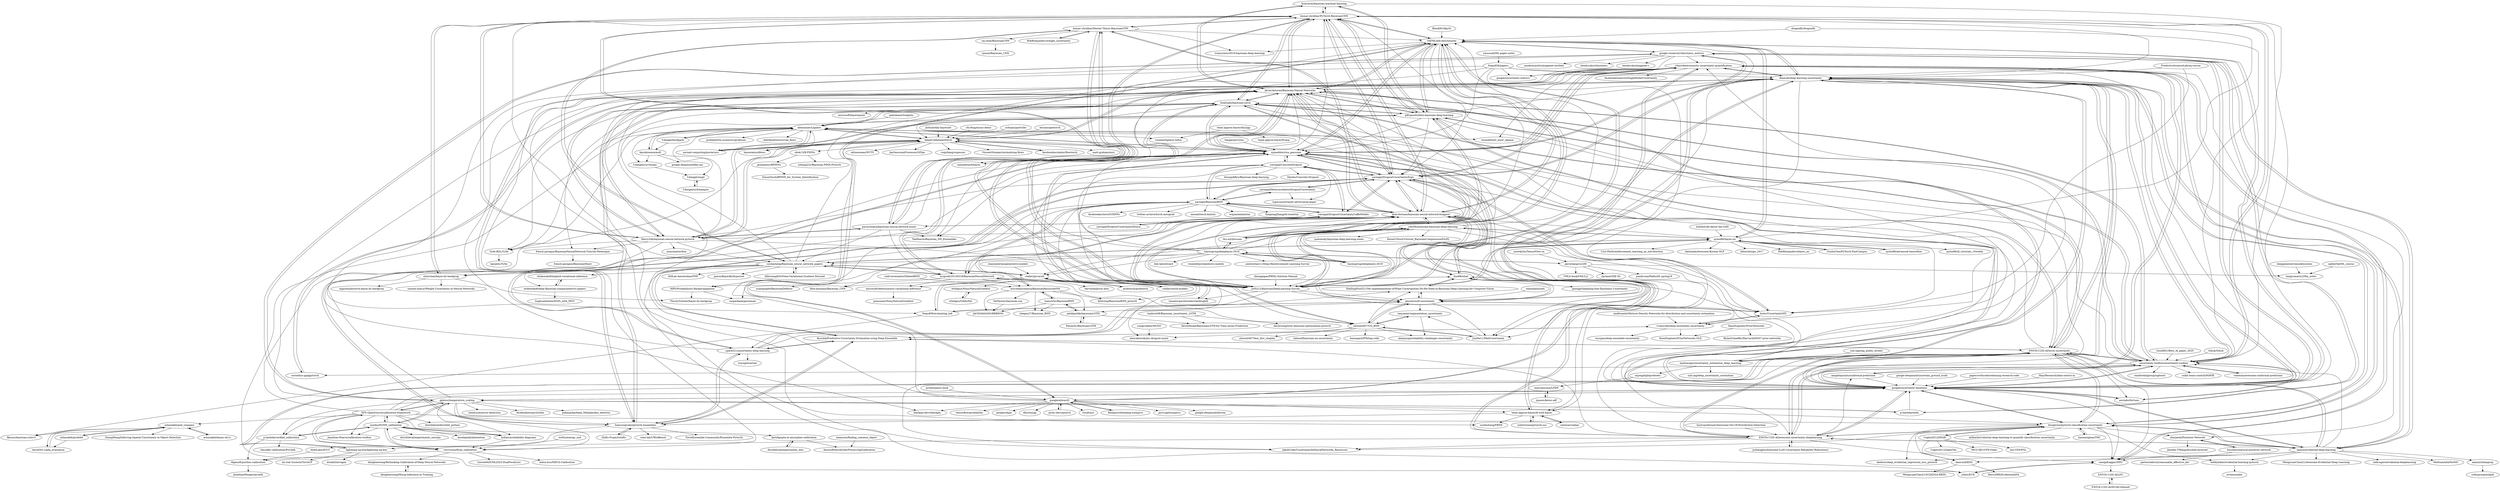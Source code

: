 digraph G {
"krasserm/bayesian-machine-learning" -> "kumar-shridhar/PyTorch-BayesianCNN" ["e"=1]
"krasserm/bayesian-machine-learning" -> "JavierAntoran/Bayesian-Neural-Networks" ["e"=1]
"krasserm/bayesian-machine-learning" -> "piEsposito/blitz-bayesian-deep-learning" ["e"=1]
"krasserm/bayesian-machine-learning" -> "uncertainty-toolbox/uncertainty-toolbox" ["e"=1]
"epfml/OptML_course" -> "tengyuma/cs229m_notes" ["e"=1]
"nchopin/particles" -> "AdamCobb/hamiltorch" ["e"=1]
"snowkylin/TensorFlow-cn" -> "percyliang/cs229t" ["e"=1]
"sjchoi86/bayes-nn" -> "robi56/awesome-bayesian-deep-learning"
"sjchoi86/bayes-nn" -> "OATML/bdl-benchmarks"
"sjchoi86/bayes-nn" -> "GunhoChoi/PyTorch-FastCampus" ["e"=1]
"sjchoi86/bayes-nn" -> "sjchoi86/advanced-tensorflow" ["e"=1]
"sjchoi86/bayes-nn" -> "ssydasheng/Bayesian_neural_network_papers"
"sjchoi86/bayes-nn" -> "sjchoi86/dl_tutorials_10weeks" ["e"=1]
"sjchoi86/bayes-nn" -> "kyle-dorman/bayesian-neural-network-blogpost"
"sjchoi86/bayes-nn" -> "Curt-Park/reinforcement_learning_an_introduction" ["e"=1]
"sjchoi86/bayes-nn" -> "datanada/Awesome-Korean-NLP" ["e"=1]
"sjchoi86/bayes-nn" -> "hutec/UncertaintyNN"
"sjchoi86/bayes-nn" -> "js05212/BayesianDeepLearning-Survey"
"sjchoi86/bayes-nn" -> "kumar-shridhar/PyTorch-BayesianCNN"
"sjchoi86/bayes-nn" -> "team-approx-bayes/dl-with-bayes"
"sjchoi86/bayes-nn" -> "kihosuh/nips_2017"
"sjchoi86/bayes-nn" -> "RobRomijnders/bayes_nn"
"PredictiveScienceLab/uq-course" -> "AlaaLab/deep-learning-uncertainty" ["e"=1]
"PredictiveScienceLab/uq-course" -> "hutec/UncertaintyNN" ["e"=1]
"nitarshan/bayes-by-backprop" -> "saxena-mayur/Weight-Uncertainty-in-Neural-Networks"
"nitarshan/bayes-by-backprop" -> "ThirstyScholar/bayes-by-backprop"
"nitarshan/bayes-by-backprop" -> "kumar-shridhar/PyTorch-BayesianCNN"
"nitarshan/bayes-by-backprop" -> "mjpyeon/pytorch-bayes-by-backprop"
"timgaripov/swa" -> "wjmaddox/swa_gaussian" ["e"=1]
"cpark321/uncertainty-deep-learning" -> "Kyushik/Predictive-Uncertainty-Estimation-using-Deep-Ensemble"
"cpark321/uncertainty-deep-learning" -> "SamsungLabs/pytorch-ensembles"
"cpark321/uncertainty-deep-learning" -> "yaringal/DropoutUncertaintyExps"
"cpark321/uncertainty-deep-learning" -> "ShellingFord221/My-implementation-of-What-Uncertainties-Do-We-Need-in-Bayesian-Deep-Learning-for-Computer-Vision"
"cpark321/uncertainty-deep-learning" -> "pmorerio/dl-uncertainty"
"cpark321/uncertainty-deep-learning" -> "huyng/incertae"
"cpark321/uncertainty-deep-learning" -> "y0ast/deterministic-uncertainty-quantification"
"AlaaLab/deep-learning-uncertainty" -> "y0ast/deterministic-uncertainty-quantification"
"AlaaLab/deep-learning-uncertainty" -> "google/uncertainty-baselines"
"AlaaLab/deep-learning-uncertainty" -> "ENSTA-U2IS-AI/awesome-uncertainty-deeplearning"
"AlaaLab/deep-learning-uncertainty" -> "uncertainty-toolbox/uncertainty-toolbox"
"AlaaLab/deep-learning-uncertainty" -> "JavierAntoran/Bayesian-Neural-Networks"
"AlaaLab/deep-learning-uncertainty" -> "wjmaddox/swa_gaussian"
"AlaaLab/deep-learning-uncertainty" -> "JunMa11/MedUncertainty" ["e"=1]
"AlaaLab/deep-learning-uncertainty" -> "SamsungLabs/pytorch-ensembles"
"AlaaLab/deep-learning-uncertainty" -> "yaringal/DropoutUncertaintyExps"
"AlaaLab/deep-learning-uncertainty" -> "mattiasegu/uncertainty_estimation_deep_learning"
"AlaaLab/deep-learning-uncertainty" -> "OATML/bdl-benchmarks"
"AlaaLab/deep-learning-uncertainty" -> "dougbrion/pytorch-classification-uncertainty"
"AlaaLab/deep-learning-uncertainty" -> "aamini/evidential-deep-learning"
"AlaaLab/deep-learning-uncertainty" -> "ENSTA-U2IS-AI/torch-uncertainty"
"AlaaLab/deep-learning-uncertainty" -> "js05212/BayesianDeepLearning-Survey"
"SALib/SALib" -> "uncertainty-toolbox/uncertainty-toolbox" ["e"=1]
"OATML/bdl-benchmarks" -> "google/uncertainty-baselines"
"OATML/bdl-benchmarks" -> "wjmaddox/swa_gaussian"
"OATML/bdl-benchmarks" -> "kumar-shridhar/PyTorch-BayesianCNN"
"OATML/bdl-benchmarks" -> "AlaaLab/deep-learning-uncertainty"
"OATML/bdl-benchmarks" -> "js05212/BayesianDeepLearning-Survey"
"OATML/bdl-benchmarks" -> "JunMa11/MedUncertainty" ["e"=1]
"OATML/bdl-benchmarks" -> "kyle-dorman/bayesian-neural-network-blogpost"
"OATML/bdl-benchmarks" -> "JavierAntoran/Bayesian-Neural-Networks"
"OATML/bdl-benchmarks" -> "sjchoi86/bayes-nn"
"OATML/bdl-benchmarks" -> "piEsposito/blitz-bayesian-deep-learning"
"OATML/bdl-benchmarks" -> "yaringal/DropoutUncertaintyExps"
"OATML/bdl-benchmarks" -> "google/edward2"
"OATML/bdl-benchmarks" -> "bayesgroup/deepbayes-2019" ["e"=1]
"OATML/bdl-benchmarks" -> "ivannz/mlss2019-bayesian-deep-learning"
"OATML/bdl-benchmarks" -> "google-research/robustness_metrics"
"yassouali/ML-paper-notes" -> "fregu856/papers" ["e"=1]
"zhengqigao/PRML-Solution-Manual" -> "js05212/BayesianDeepLearning-Survey" ["e"=1]
"ctallec/world-models" -> "ctallec/pyvarinf" ["e"=1]
"percyliang/cs229t" -> "bayesgroup/deepbayes-2018"
"percyliang/cs229t" -> "VMLS-book/VMLS.jl"
"percyliang/cs229t" -> "tengyuma/cs229m_notes"
"percyliang/cs229t" -> "2prime/ODE-DL" ["e"=1]
"percyliang/cs229t" -> "joanbruna/MathsDL-spring19" ["e"=1]
"JavierAntoran/Bayesian-Neural-Networks" -> "kumar-shridhar/PyTorch-BayesianCNN"
"JavierAntoran/Bayesian-Neural-Networks" -> "piEsposito/blitz-bayesian-deep-learning"
"JavierAntoran/Bayesian-Neural-Networks" -> "Harry24k/bayesian-neural-network-pytorch"
"JavierAntoran/Bayesian-Neural-Networks" -> "IntelLabs/bayesian-torch"
"JavierAntoran/Bayesian-Neural-Networks" -> "google/uncertainty-baselines"
"JavierAntoran/Bayesian-Neural-Networks" -> "AlaaLab/deep-learning-uncertainty"
"JavierAntoran/Bayesian-Neural-Networks" -> "uncertainty-toolbox/uncertainty-toolbox"
"JavierAntoran/Bayesian-Neural-Networks" -> "yaringal/DropoutUncertaintyExps"
"JavierAntoran/Bayesian-Neural-Networks" -> "wjmaddox/swa_gaussian"
"JavierAntoran/Bayesian-Neural-Networks" -> "AdamCobb/hamiltorch"
"JavierAntoran/Bayesian-Neural-Networks" -> "OATML/bdl-benchmarks"
"JavierAntoran/Bayesian-Neural-Networks" -> "krasserm/bayesian-machine-learning" ["e"=1]
"JavierAntoran/Bayesian-Neural-Networks" -> "cornellius-gp/gpytorch" ["e"=1]
"JavierAntoran/Bayesian-Neural-Networks" -> "kyle-dorman/bayesian-neural-network-blogpost"
"JavierAntoran/Bayesian-Neural-Networks" -> "js05212/BayesianDeepLearning-Survey"
"ctallec/pyvarinf" -> "wlwkgus/NoisyNaturalGradient"
"ctallec/pyvarinf" -> "microsoft/deterministic-variational-inference"
"ctallec/pyvarinf" -> "felix-laumann/Bayesian_CNN"
"ctallec/pyvarinf" -> "ssydasheng/Bayesian_neural_network_papers"
"ctallec/pyvarinf" -> "harvardnlp/var-attn" ["e"=1]
"ctallec/pyvarinf" -> "probtorch/probtorch" ["e"=1]
"ctallec/pyvarinf" -> "ctallec/world-models" ["e"=1]
"hutec/UncertaintyNN" -> "pmorerio/dl-uncertainty"
"hutec/UncertaintyNN" -> "yaringal/DropoutUncertaintyExps"
"hutec/UncertaintyNN" -> "vvanirudh/deep-ensembles-uncertainty"
"dragonfly/dragonfly" -> "OATML/bdl-benchmarks" ["e"=1]
"dragonfly/dragonfly" -> "uncertainty-toolbox/uncertainty-toolbox" ["e"=1]
"pymc-devs/pymc4" -> "google/edward2" ["e"=1]
"deepgenerativemodels/notes" -> "tengyuma/cs229m_notes" ["e"=1]
"mirceamironenco/BayesianRecurrentNN" -> "manuwhs/BayesianRNN"
"mirceamironenco/BayesianRecurrentNN" -> "DeNeutoy/bayesian-rnn"
"mirceamironenco/BayesianRecurrentNN" -> "jehillparikh/bayesianLSTM"
"mirceamironenco/BayesianRecurrentNN" -> "JACKHAHA363/BBBRNN"
"mirceamironenco/BayesianRecurrentNN" -> "zhegan27/Bayesian_RNN"
"mirceamironenco/BayesianRecurrentNN" -> "yaringal/BayesianRNN"
"mirceamironenco/BayesianRecurrentNN" -> "kibitzing/BayesianRNN_pytorch" ["e"=1]
"paraschopra/bayesian-neural-network-mnist" -> "kyle-dorman/bayesian-neural-network-blogpost"
"paraschopra/bayesian-neural-network-mnist" -> "kumar-shridhar/PyTorch-BayesianCNN"
"paraschopra/bayesian-neural-network-mnist" -> "JavierAntoran/Bayesian-Neural-Networks"
"paraschopra/bayesian-neural-network-mnist" -> "Harry24k/bayesian-neural-network-pytorch"
"paraschopra/bayesian-neural-network-mnist" -> "kumar-shridhar/Master-Thesis-BayesianCNN"
"paraschopra/bayesian-neural-network-mnist" -> "TeaPearce/Bayesian_NN_Ensembles"
"paraschopra/bayesian-neural-network-mnist" -> "mcgrady20150318/BayesianNeuralNetwork"
"paraschopra/bayesian-neural-network-mnist" -> "ssydasheng/Bayesian_neural_network_papers"
"JunMa11/MedUncertainty" -> "ykwon0407/UQ_BNN" ["e"=1]
"JunMa11/MedUncertainty" -> "tanyanair/segmentation_uncertainty" ["e"=1]
"EFS-OpenSource/calibration-framework" -> "markus93/NN_calibration"
"EFS-OpenSource/calibration-framework" -> "torrvision/focal_calibration"
"EFS-OpenSource/calibration-framework" -> "gpleiss/temperature_scaling"
"EFS-OpenSource/calibration-framework" -> "p-lambda/verified_calibration"
"EFS-OpenSource/calibration-framework" -> "hollance/reliability-diagrams"
"EFS-OpenSource/calibration-framework" -> "Jonathan-Pearce/calibration-toolbox"
"EFS-OpenSource/calibration-framework" -> "google/uncertainty-baselines"
"EFS-OpenSource/calibration-framework" -> "ENSTA-U2IS-AI/torch-uncertainty"
"EFS-OpenSource/calibration-framework" -> "asharakeh/pod_compare"
"EFS-OpenSource/calibration-framework" -> "dougbrion/pytorch-classification-uncertainty"
"EFS-OpenSource/calibration-framework" -> "dirichletcal/dirichlet_python"
"EFS-OpenSource/calibration-framework" -> "wjmaddox/swa_gaussian"
"kumar-shridhar/PyTorch-BayesianCNN" -> "JavierAntoran/Bayesian-Neural-Networks"
"kumar-shridhar/PyTorch-BayesianCNN" -> "Harry24k/bayesian-neural-network-pytorch"
"kumar-shridhar/PyTorch-BayesianCNN" -> "piEsposito/blitz-bayesian-deep-learning"
"kumar-shridhar/PyTorch-BayesianCNN" -> "IntelLabs/bayesian-torch"
"kumar-shridhar/PyTorch-BayesianCNN" -> "kumar-shridhar/Master-Thesis-BayesianCNN"
"kumar-shridhar/PyTorch-BayesianCNN" -> "kyle-dorman/bayesian-neural-network-blogpost"
"kumar-shridhar/PyTorch-BayesianCNN" -> "OATML/bdl-benchmarks"
"kumar-shridhar/PyTorch-BayesianCNN" -> "js05212/BayesianDeepLearning-Survey"
"kumar-shridhar/PyTorch-BayesianCNN" -> "nitarshan/bayes-by-backprop"
"kumar-shridhar/PyTorch-BayesianCNN" -> "google/uncertainty-baselines"
"kumar-shridhar/PyTorch-BayesianCNN" -> "krasserm/bayesian-machine-learning" ["e"=1]
"kumar-shridhar/PyTorch-BayesianCNN" -> "yaringal/DropoutUncertaintyExps"
"kumar-shridhar/PyTorch-BayesianCNN" -> "paraschopra/bayesian-neural-network-mnist"
"kumar-shridhar/PyTorch-BayesianCNN" -> "uncertainty-toolbox/uncertainty-toolbox"
"kumar-shridhar/PyTorch-BayesianCNN" -> "AlaaLab/deep-learning-uncertainty"
"pmorerio/dl-uncertainty" -> "hmi88/what"
"pmorerio/dl-uncertainty" -> "ShellingFord221/My-implementation-of-What-Uncertainties-Do-We-Need-in-Bayesian-Deep-Learning-for-Computer-Vision"
"pmorerio/dl-uncertainty" -> "ykwon0407/UQ_BNN"
"pmorerio/dl-uncertainty" -> "kyle-dorman/bayesian-neural-network-blogpost"
"pmorerio/dl-uncertainty" -> "fregu856/evaluating_bdl"
"pmorerio/dl-uncertainty" -> "hutec/UncertaintyNN"
"pmorerio/dl-uncertainty" -> "tanyanair/segmentation_uncertainty"
"pmorerio/dl-uncertainty" -> "JunMa11/MedUncertainty" ["e"=1]
"pmorerio/dl-uncertainty" -> "yaringal/DropoutUncertaintyExps"
"wjmaddox/swa_gaussian" -> "izmailovpavel/understandingbdl" ["e"=1]
"wjmaddox/swa_gaussian" -> "SamsungLabs/pytorch-ensembles"
"wjmaddox/swa_gaussian" -> "team-approx-bayes/dl-with-bayes"
"wjmaddox/swa_gaussian" -> "google/uncertainty-baselines"
"wjmaddox/swa_gaussian" -> "wjmaddox/drbayes"
"wjmaddox/swa_gaussian" -> "yaringal/ConcreteDropout"
"wjmaddox/swa_gaussian" -> "OATML/bdl-benchmarks"
"wjmaddox/swa_gaussian" -> "AlaaLab/deep-learning-uncertainty"
"wjmaddox/swa_gaussian" -> "y0ast/deterministic-uncertainty-quantification"
"wjmaddox/swa_gaussian" -> "AdamCobb/hamiltorch"
"wjmaddox/swa_gaussian" -> "JavierAntoran/Bayesian-Neural-Networks"
"wjmaddox/swa_gaussian" -> "IntelLabs/bayesian-torch"
"wjmaddox/swa_gaussian" -> "yaringal/DropoutUncertaintyExps"
"wjmaddox/swa_gaussian" -> "js05212/BayesianDeepLearning-Survey"
"wjmaddox/swa_gaussian" -> "aleximmer/Laplace"
"wlwkgus/NoisyNaturalGradient" -> "wlwkgus/GibbsNet"
"wlwkgus/GibbsNet" -> "wlwkgus/NoisyNaturalGradient"
"RobRomijnders/weight_uncertainty" -> "kumar-shridhar/Master-Thesis-BayesianCNN"
"Kyushik/Predictive-Uncertainty-Estimation-using-Deep-Ensemble" -> "vvanirudh/deep-ensembles-uncertainty"
"Kyushik/Predictive-Uncertainty-Estimation-using-Deep-Ensemble" -> "cpark321/uncertainty-deep-learning"
"Kyushik/Predictive-Uncertainty-Estimation-using-Deep-Ensemble" -> "yaringal/DropoutUncertaintyExps"
"Kyushik/Predictive-Uncertainty-Estimation-using-Deep-Ensemble" -> "SamsungLabs/pytorch-ensembles"
"Kyushik/Predictive-Uncertainty-Estimation-using-Deep-Ensemble" -> "ENSTA-U2IS-AI/torch-uncertainty"
"fregu856/papers" -> "AlaaLab/deep-learning-uncertainty"
"fregu856/papers" -> "wjmaddox/swa_gaussian"
"fregu856/papers" -> "TeaPearce/Bayesian_NN_Ensembles"
"fregu856/papers" -> "fregu856/evaluating_bdl"
"fregu856/papers" -> "team-approx-bayes/dl-with-bayes"
"fregu856/papers" -> "google/uncertainty-baselines"
"fregu856/papers" -> "google/uncertainty-metrics"
"f-dangel/backpack" -> "aleximmer/Laplace" ["e"=1]
"f-dangel/backpack" -> "kazukiosawa/asdl" ["e"=1]
"manuwhs/BayesianRNN" -> "jehillparikh/bayesianLSTM"
"manuwhs/BayesianRNN" -> "JACKHAHA363/BBBRNN"
"manuwhs/BayesianRNN" -> "zhegan27/Bayesian_RNN"
"manuwhs/BayesianRNN" -> "mirceamironenco/BayesianRecurrentNN"
"jehillparikh/bayesianLSTM" -> "PawaritL/BayesianLSTM"
"jehillparikh/bayesianLSTM" -> "KevinHooah/BayesianLSTM-for-Time-series-Prediction"
"jehillparikh/bayesianLSTM" -> "manuwhs/BayesianRNN"
"bayesgroup/deepbayes-2019" -> "bayesgroup/deepbayes-2018" ["e"=1]
"bayesgroup/deepbayes-2019" -> "OATML/bdl-benchmarks" ["e"=1]
"bayesgroup/deepbayes-2019" -> "JavierAntoran/Bayesian-Neural-Networks" ["e"=1]
"uzh-rpg/rpg_public_dronet" -> "mattiasegu/uncertainty_estimation_deep_learning" ["e"=1]
"shayneobrien/generative-models" -> "ctallec/pyvarinf" ["e"=1]
"bayesgroup/deepbayes-2018" -> "bayesgroup/deepbayes-2019" ["e"=1]
"bayesgroup/deepbayes-2018" -> "kyle-dorman/bayesian-neural-network-blogpost"
"bayesgroup/deepbayes-2018" -> "mcgrady20150318/BayesianNeuralNetwork"
"bayesgroup/deepbayes-2018" -> "percyliang/cs229t"
"bayesgroup/deepbayes-2018" -> "thu-ml/zhusuan" ["e"=1]
"bayesgroup/deepbayes-2018" -> "kumar-shridhar/PyTorch-BayesianCNN"
"bayesgroup/deepbayes-2018" -> "ctallec/pyvarinf"
"bayesgroup/deepbayes-2018" -> "OATML/bdl-benchmarks"
"bayesgroup/deepbayes-2018" -> "ssydasheng/Bayesian_neural_network_papers"
"bayesgroup/deepbayes-2018" -> "robi56/awesome-bayesian-deep-learning"
"bayesgroup/deepbayes-2018" -> "JavierAntoran/Bayesian-Neural-Networks"
"bayesgroup/deepbayes-2018" -> "js05212/BayesianDeepLearning-Survey"
"bayesgroup/deepbayes-2018" -> "wiseodd/probabilistic-models" ["e"=1]
"bayesgroup/deepbayes-2018" -> "andrewliao11/Deep-Reinforcement-Learning-Survey" ["e"=1]
"bayesgroup/deepbayes-2018" -> "blei-lab/edward" ["e"=1]
"ssydasheng/Bayesian_neural_network_papers" -> "mcgrady20150318/BayesianNeuralNetwork"
"ssydasheng/Bayesian_neural_network_papers" -> "ssydasheng/FBNN" ["e"=1]
"ssydasheng/Bayesian_neural_network_papers" -> "kumar-shridhar/Master-Thesis-BayesianCNN"
"ssydasheng/Bayesian_neural_network_papers" -> "nitarshan/bayes-by-backprop"
"ssydasheng/Bayesian_neural_network_papers" -> "dilinwang820/Stein-Variational-Gradient-Descent" ["e"=1]
"ssydasheng/Bayesian_neural_network_papers" -> "ctallec/pyvarinf"
"ssydasheng/Bayesian_neural_network_papers" -> "sjchoi86/bayes-nn"
"ssydasheng/Bayesian_neural_network_papers" -> "pawni/BayesByHypernet"
"ssydasheng/Bayesian_neural_network_papers" -> "JavierAntoran/Bayesian-Neural-Networks"
"ssydasheng/Bayesian_neural_network_papers" -> "otokonoko8/deep-Bayesian-nonparametrics-papers"
"ssydasheng/Bayesian_neural_network_papers" -> "kyle-dorman/bayesian-neural-network-blogpost"
"ssydasheng/Bayesian_neural_network_papers" -> "OATML/bdl-benchmarks"
"ssydasheng/Bayesian_neural_network_papers" -> "otokonoko8/implicit-variational-inference"
"ssydasheng/Bayesian_neural_network_papers" -> "AMLab-Amsterdam/FNP" ["e"=1]
"ssydasheng/Bayesian_neural_network_papers" -> "kumar-shridhar/PyTorch-BayesianCNN"
"ranandalon/mtl" -> "pmorerio/dl-uncertainty" ["e"=1]
"probtorch/probtorch" -> "ctallec/pyvarinf" ["e"=1]
"microsoft/deterministic-variational-inference" -> "pomonam/NoisyNaturalGradient" ["e"=1]
"mcgrady20150318/BayesianNeuralNetwork" -> "ssydasheng/Bayesian_neural_network_papers"
"mcgrady20150318/BayesianNeuralNetwork" -> "kumar-shridhar/Master-Thesis-BayesianCNN"
"mcgrady20150318/BayesianNeuralNetwork" -> "js05212/BayesianDeepLearning-Survey"
"mcgrady20150318/BayesianNeuralNetwork" -> "mirceamironenco/BayesianRecurrentNN"
"mcgrady20150318/BayesianNeuralNetwork" -> "ykwon0407/UQ_BNN"
"mcgrady20150318/BayesianNeuralNetwork" -> "xuanqing94/BayesianDefense" ["e"=1]
"mcgrady20150318/BayesianNeuralNetwork" -> "kyle-dorman/bayesian-neural-network-blogpost"
"mcgrady20150318/BayesianNeuralNetwork" -> "microsoft/deterministic-variational-inference"
"js05212/BayesianDeepLearning-Survey" -> "piEsposito/blitz-bayesian-deep-learning"
"js05212/BayesianDeepLearning-Survey" -> "kumar-shridhar/PyTorch-BayesianCNN"
"js05212/BayesianDeepLearning-Survey" -> "mcgrady20150318/BayesianNeuralNetwork"
"js05212/BayesianDeepLearning-Survey" -> "wjmaddox/swa_gaussian"
"js05212/BayesianDeepLearning-Survey" -> "OATML/bdl-benchmarks"
"js05212/BayesianDeepLearning-Survey" -> "AlaaLab/deep-learning-uncertainty"
"js05212/BayesianDeepLearning-Survey" -> "IntelLabs/bayesian-torch"
"js05212/BayesianDeepLearning-Survey" -> "JavierAntoran/Bayesian-Neural-Networks"
"js05212/BayesianDeepLearning-Survey" -> "robi56/awesome-bayesian-deep-learning"
"js05212/BayesianDeepLearning-Survey" -> "cpark321/uncertainty-deep-learning"
"js05212/BayesianDeepLearning-Survey" -> "google/uncertainty-baselines"
"js05212/BayesianDeepLearning-Survey" -> "kyle-dorman/bayesian-neural-network-blogpost"
"js05212/BayesianDeepLearning-Survey" -> "pmorerio/dl-uncertainty"
"js05212/BayesianDeepLearning-Survey" -> "sjchoi86/bayes-nn"
"js05212/BayesianDeepLearning-Survey" -> "izmailovpavel/understandingbdl" ["e"=1]
"BlackHC/tfpyth" -> "OATML/bdl-benchmarks" ["e"=1]
"tanyanair/segmentation_uncertainty" -> "ykwon0407/UQ_BNN"
"tanyanair/segmentation_uncertainty" -> "alainjungo/reliability-challenges-uncertainty" ["e"=1]
"sungyubkim/MCDO" -> "alexrakowski/mc-dropout-mnist"
"code-terminator/DilatedRNN" -> "mirceamironenco/BayesianRecurrentNN" ["e"=1]
"hmi88/what" -> "pmorerio/dl-uncertainty"
"hmi88/what" -> "ShellingFord221/My-implementation-of-What-Uncertainties-Do-We-Need-in-Bayesian-Deep-Learning-for-Computer-Vision"
"hmi88/what" -> "fregu856/evaluating_bdl"
"hmi88/what" -> "janisgp/Sampling-free-Epistemic-Uncertainty"
"hmi88/what" -> "y0ast/deterministic-uncertainty-quantification"
"hmi88/what" -> "kyle-dorman/bayesian-neural-network-blogpost"
"hollobit/All-About-the-GAN" -> "sjchoi86/bayes-nn" ["e"=1]
"kumar-shridhar/Master-Thesis-BayesianCNN" -> "kumar-shridhar/PyTorch-BayesianCNN"
"kumar-shridhar/Master-Thesis-BayesianCNN" -> "raj-shah/BayesianCNN"
"kumar-shridhar/Master-Thesis-BayesianCNN" -> "mcgrady20150318/BayesianNeuralNetwork"
"kumar-shridhar/Master-Thesis-BayesianCNN" -> "RobRomijnders/weight_uncertainty"
"kumar-shridhar/Master-Thesis-BayesianCNN" -> "kyle-dorman/bayesian-neural-network-blogpost"
"kumar-shridhar/Master-Thesis-BayesianCNN" -> "ssydasheng/Bayesian_neural_network_papers"
"kumar-shridhar/Master-Thesis-BayesianCNN" -> "ivannz/mlss2019-bayesian-deep-learning"
"kumar-shridhar/Master-Thesis-BayesianCNN" -> "OATML/bdl-benchmarks"
"kumar-shridhar/Master-Thesis-BayesianCNN" -> "paraschopra/bayesian-neural-network-mnist"
"fregu856/evaluating_bdl" -> "hmi88/what"
"fregu856/evaluating_bdl" -> "flkraus/bayesian-yolov3"
"fregu856/evaluating_bdl" -> "pmorerio/dl-uncertainty"
"mattiasegu/uncertainty_estimation_deep_learning" -> "AlaaLab/deep-learning-uncertainty"
"mattiasegu/uncertainty_estimation_deep_learning" -> "uzh-rpg/deep_uncertainty_estimation" ["e"=1]
"mattiasegu/uncertainty_estimation_deep_learning" -> "ENSTA-U2IS-AI/torch-uncertainty"
"mattiasegu/uncertainty_estimation_deep_learning" -> "ezjong/lightprobnets"
"mattiasegu/uncertainty_estimation_deep_learning" -> "hmi88/what"
"raj-shah/BayesianCNN" -> "sjonnii/Bayesian_CNN"
"ykwon0407/UQ_BNN" -> "JunMa11/MedUncertainty" ["e"=1]
"ykwon0407/UQ_BNN" -> "pmorerio/dl-uncertainty"
"ykwon0407/UQ_BNN" -> "tanyanair/segmentation_uncertainty"
"ykwon0407/UQ_BNN" -> "alainjungo/reliability-challenges-uncertainty" ["e"=1]
"ykwon0407/UQ_BNN" -> "tabacof/bayesian-nn-uncertainty"
"ykwon0407/UQ_BNN" -> "alexrakowski/mc-dropout-mnist"
"ykwon0407/UQ_BNN" -> "kyle-dorman/bayesian-neural-network-blogpost"
"ykwon0407/UQ_BNN" -> "baumgach/PHiSeg-code" ["e"=1]
"ykwon0407/UQ_BNN" -> "ShellingFord221/My-implementation-of-What-Uncertainties-Do-We-Need-in-Bayesian-Deep-Learning-for-Computer-Vision"
"ykwon0407/UQ_BNN" -> "ykwon0407/fast_dist_shapley" ["e"=1]
"otokonoko8/deep-Bayesian-nonparametrics-papers" -> "otokonoko8/implicit-variational-inference"
"otokonoko8/deep-Bayesian-nonparametrics-papers" -> "hughsalimbeni/DGPs_with_IWVI" ["e"=1]
"KaosEngineer/PriorNetworks" -> "RylanSchaeffer/HarvardAM207-prior-networks"
"KaosEngineer/PriorNetworks" -> "KaosEngineer/PriorNetworks-OLD"
"david2611/pdq_evaluation" -> "asharakeh/pod_compare"
"otokonoko8/implicit-variational-inference" -> "otokonoko8/deep-Bayesian-nonparametrics-papers"
"markus93/NN_calibration" -> "kartikgupta-at-anu/spline-calibration"
"markus93/NN_calibration" -> "p-lambda/verified_calibration"
"markus93/NN_calibration" -> "torrvision/focal_calibration"
"markus93/NN_calibration" -> "EFS-OpenSource/calibration-framework"
"markus93/NN_calibration" -> "hollance/reliability-diagrams"
"markus93/NN_calibration" -> "dirichletcal/experiments_neurips"
"markus93/NN_calibration" -> "Jonathan-Pearce/calibration-toolbox"
"markus93/NN_calibration" -> "gpleiss/temperature_scaling"
"markus93/NN_calibration" -> "kundajelab/abstention"
"emtiyaz/vadam" -> "team-approx-bayes/dl-with-bayes"
"marcoancona/LPDN" -> "jmaces/keras-adf"
"haamoon/finding_common_object" -> "AmirooR/IntraOrderPreservingCalibration"
"hollance/reliability-diagrams" -> "markus93/NN_calibration"
"hollance/reliability-diagrams" -> "torrvision/focal_calibration"
"Harry24k/bayesian-neural-network-pytorch" -> "IntelLabs/bayesian-torch"
"Harry24k/bayesian-neural-network-pytorch" -> "kumar-shridhar/PyTorch-BayesianCNN"
"Harry24k/bayesian-neural-network-pytorch" -> "piEsposito/blitz-bayesian-deep-learning"
"Harry24k/bayesian-neural-network-pytorch" -> "JavierAntoran/Bayesian-Neural-Networks"
"Harry24k/bayesian-neural-network-pytorch" -> "AdamCobb/hamiltorch"
"Harry24k/bayesian-neural-network-pytorch" -> "french-paragon/BayesianNeuralNetwork-Tutorial-Metarepos"
"Harry24k/bayesian-neural-network-pytorch" -> "TyXe-BDL/TyXe"
"Harry24k/bayesian-neural-network-pytorch" -> "anassinator/bnn"
"Harry24k/bayesian-neural-network-pytorch" -> "paraschopra/bayesian-neural-network-mnist"
"Harry24k/bayesian-neural-network-pytorch" -> "ssydasheng/Bayesian_neural_network_papers"
"Harry24k/bayesian-neural-network-pytorch" -> "nitarshan/bayes-by-backprop"
"Harry24k/bayesian-neural-network-pytorch" -> "yaringal/DropoutUncertaintyExps"
"Harry24k/bayesian-neural-network-pytorch" -> "js05212/BayesianDeepLearning-Survey"
"Harry24k/bayesian-neural-network-pytorch" -> "aleximmer/Laplace"
"Harry24k/bayesian-neural-network-pytorch" -> "kyle-dorman/bayesian-neural-network-blogpost"
"kazukiosawa/asdl" -> "f-dangel/curvlinops"
"kazukiosawa/asdl" -> "aleximmer/Laplace"
"kazukiosawa/asdl" -> "f-dangel/singd"
"kazukiosawa/asdl" -> "google-deepmind/kfac-jax" ["e"=1]
"google/edward2" -> "google/uncertainty-baselines"
"google/edward2" -> "pymc-devs/pymc4" ["e"=1]
"google/edward2" -> "rlouf/mcx" ["e"=1]
"google/edward2" -> "fehiepsi/rethinking-numpyro" ["e"=1]
"google/edward2" -> "pyro-ppl/numpyro" ["e"=1]
"google/edward2" -> "google-deepmind/distrax" ["e"=1]
"google/edward2" -> "OATML/bdl-benchmarks"
"google/edward2" -> "blackjax-devs/blackjax" ["e"=1]
"google/edward2" -> "google-research/robustness_metrics"
"google/edward2" -> "tensorflow/probability" ["e"=1]
"google/edward2" -> "JavierAntoran/Bayesian-Neural-Networks"
"google/edward2" -> "google/objax" ["e"=1]
"google/edward2" -> "dfm/tinygp" ["e"=1]
"google/edward2" -> "team-approx-bayes/dl-with-bayes"
"google/edward2" -> "AdamCobb/hamiltorch"
"uncertainty-toolbox/uncertainty-toolbox" -> "google/uncertainty-baselines"
"uncertainty-toolbox/uncertainty-toolbox" -> "AlaaLab/deep-learning-uncertainty"
"uncertainty-toolbox/uncertainty-toolbox" -> "JavierAntoran/Bayesian-Neural-Networks"
"uncertainty-toolbox/uncertainty-toolbox" -> "awslabs/fortuna" ["e"=1]
"uncertainty-toolbox/uncertainty-toolbox" -> "aangelopoulos/conformal-prediction" ["e"=1]
"uncertainty-toolbox/uncertainty-toolbox" -> "scikit-learn-contrib/MAPIE" ["e"=1]
"uncertainty-toolbox/uncertainty-toolbox" -> "IntelLabs/bayesian-torch"
"uncertainty-toolbox/uncertainty-toolbox" -> "piEsposito/blitz-bayesian-deep-learning"
"uncertainty-toolbox/uncertainty-toolbox" -> "kumar-shridhar/PyTorch-BayesianCNN"
"uncertainty-toolbox/uncertainty-toolbox" -> "ENSTA-U2IS-AI/awesome-uncertainty-deeplearning"
"uncertainty-toolbox/uncertainty-toolbox" -> "cornellius-gp/gpytorch" ["e"=1]
"uncertainty-toolbox/uncertainty-toolbox" -> "valeman/awesome-conformal-prediction" ["e"=1]
"uncertainty-toolbox/uncertainty-toolbox" -> "ENSTA-U2IS-AI/torch-uncertainty"
"uncertainty-toolbox/uncertainty-toolbox" -> "stanfordmlgroup/ngboost" ["e"=1]
"uncertainty-toolbox/uncertainty-toolbox" -> "aleximmer/Laplace"
"izmailovpavel/understandingbdl" -> "wjmaddox/swa_gaussian" ["e"=1]
"wetliu/energy_ood" -> "torrvision/focal_calibration" ["e"=1]
"piEsposito/blitz-bayesian-deep-learning" -> "IntelLabs/bayesian-torch"
"piEsposito/blitz-bayesian-deep-learning" -> "Harry24k/bayesian-neural-network-pytorch"
"piEsposito/blitz-bayesian-deep-learning" -> "kumar-shridhar/PyTorch-BayesianCNN"
"piEsposito/blitz-bayesian-deep-learning" -> "JavierAntoran/Bayesian-Neural-Networks"
"piEsposito/blitz-bayesian-deep-learning" -> "js05212/BayesianDeepLearning-Survey"
"piEsposito/blitz-bayesian-deep-learning" -> "google/uncertainty-baselines"
"piEsposito/blitz-bayesian-deep-learning" -> "OATML/bdl-benchmarks"
"piEsposito/blitz-bayesian-deep-learning" -> "wjmaddox/swa_gaussian"
"piEsposito/blitz-bayesian-deep-learning" -> "uncertainty-toolbox/uncertainty-toolbox"
"piEsposito/blitz-bayesian-deep-learning" -> "yaringal/DropoutUncertaintyExps"
"piEsposito/blitz-bayesian-deep-learning" -> "TyXe-BDL/TyXe"
"piEsposito/blitz-bayesian-deep-learning" -> "ENSTA-U2IS-AI/torch-uncertainty"
"piEsposito/blitz-bayesian-deep-learning" -> "aleximmer/Laplace"
"piEsposito/blitz-bayesian-deep-learning" -> "krasserm/bayesian-machine-learning" ["e"=1]
"piEsposito/blitz-bayesian-deep-learning" -> "AlaaLab/deep-learning-uncertainty"
"lezcano/geotorch" -> "AdamCobb/hamiltorch" ["e"=1]
"p-lambda/verified_calibration" -> "markus93/NN_calibration"
"p-lambda/verified_calibration" -> "classifier-calibration/PyCalib"
"p-lambda/verified_calibration" -> "AIgen/df-posthoc-calibration"
"paperswithcode/releasing-research-code" -> "google/uncertainty-baselines" ["e"=1]
"AdamCobb/hamiltorch" -> "Harry24k/bayesian-neural-network-pytorch"
"AdamCobb/hamiltorch" -> "blackjax-devs/blackjax" ["e"=1]
"AdamCobb/hamiltorch" -> "wjmaddox/swa_gaussian"
"AdamCobb/hamiltorch" -> "aleximmer/Laplace"
"AdamCobb/hamiltorch" -> "bayesiains/nflows" ["e"=1]
"AdamCobb/hamiltorch" -> "facebookincubator/flowtorch" ["e"=1]
"AdamCobb/hamiltorch" -> "JavierAntoran/Bayesian-Neural-Networks"
"AdamCobb/hamiltorch" -> "matt-graham/mici" ["e"=1]
"AdamCobb/hamiltorch" -> "normal-computing/posteriors" ["e"=1]
"AdamCobb/hamiltorch" -> "mfouesneau/NUTS" ["e"=1]
"AdamCobb/hamiltorch" -> "obok13/B-PINNs"
"AdamCobb/hamiltorch" -> "wjmaddox/drbayes"
"AdamCobb/hamiltorch" -> "JaxGaussianProcesses/GPJax" ["e"=1]
"AdamCobb/hamiltorch" -> "ruqizhang/csgmcmc"
"AdamCobb/hamiltorch" -> "VincentStimper/normalizing-flows" ["e"=1]
"google/uncertainty-baselines" -> "google-research/robustness_metrics"
"google/uncertainty-baselines" -> "AlaaLab/deep-learning-uncertainty"
"google/uncertainty-baselines" -> "uncertainty-toolbox/uncertainty-toolbox"
"google/uncertainty-baselines" -> "google/edward2"
"google/uncertainty-baselines" -> "y0ast/deterministic-uncertainty-quantification"
"google/uncertainty-baselines" -> "JavierAntoran/Bayesian-Neural-Networks"
"google/uncertainty-baselines" -> "OATML/bdl-benchmarks"
"google/uncertainty-baselines" -> "ENSTA-U2IS-AI/awesome-uncertainty-deeplearning"
"google/uncertainty-baselines" -> "gpleiss/temperature_scaling"
"google/uncertainty-baselines" -> "wjmaddox/swa_gaussian"
"google/uncertainty-baselines" -> "dougbrion/pytorch-classification-uncertainty"
"google/uncertainty-baselines" -> "awslabs/fortuna" ["e"=1]
"google/uncertainty-baselines" -> "aamini/evidential-deep-learning"
"google/uncertainty-baselines" -> "omegafragger/DDU"
"google/uncertainty-baselines" -> "ENSTA-U2IS-AI/torch-uncertainty"
"google-research/robustness_metrics" -> "google/uncertainty-baselines"
"google-research/robustness_metrics" -> "google/uncertainty-metrics"
"google-research/robustness_metrics" -> "p-lambda/wilds" ["e"=1]
"google-research/robustness_metrics" -> "OATML/bdl-benchmarks"
"google-research/robustness_metrics" -> "torrvision/focal_calibration"
"google-research/robustness_metrics" -> "modestyachts/imagenet-testbed" ["e"=1]
"google-research/robustness_metrics" -> "google/edward2"
"google-research/robustness_metrics" -> "hendrycks/robustness" ["e"=1]
"google-research/robustness_metrics" -> "aamini/evidential-deep-learning"
"google-research/robustness_metrics" -> "hendrycks/imagenet-r" ["e"=1]
"google-research/robustness_metrics" -> "y0ast/deterministic-uncertainty-quantification"
"google-research/robustness_metrics" -> "gpleiss/temperature_scaling"
"fehiepsi/rethinking-numpyro" -> "google/edward2" ["e"=1]
"dougbrion/pytorch-classification-uncertainty" -> "aamini/evidential-deep-learning"
"dougbrion/pytorch-classification-uncertainty" -> "Cogito2012/DEAR"
"dougbrion/pytorch-classification-uncertainty" -> "ENSTA-U2IS-AI/awesome-uncertainty-deeplearning"
"dougbrion/pytorch-classification-uncertainty" -> "google/uncertainty-baselines"
"dougbrion/pytorch-classification-uncertainty" -> "atilberk/evidential-deep-learning-to-quantify-classification-uncertainty"
"dougbrion/pytorch-classification-uncertainty" -> "ENSTA-U2IS-AI/torch-uncertainty"
"dougbrion/pytorch-classification-uncertainty" -> "JakobCode/UncertaintyInNeuralNetworks_Resources"
"dougbrion/pytorch-classification-uncertainty" -> "AlaaLab/deep-learning-uncertainty"
"dougbrion/pytorch-classification-uncertainty" -> "hanmenghan/TMC" ["e"=1]
"dougbrion/pytorch-classification-uncertainty" -> "omegafragger/DDU"
"dougbrion/pytorch-classification-uncertainty" -> "danruod/IEDL"
"dougbrion/pytorch-classification-uncertainty" -> "y0ast/deterministic-uncertainty-quantification"
"dougbrion/pytorch-classification-uncertainty" -> "deebuls/deep_evidential_regression_loss_pytorch"
"dougbrion/pytorch-classification-uncertainty" -> "teddykoker/evidential-learning-pytorch"
"dougbrion/pytorch-classification-uncertainty" -> "sharpenb/Posterior-Network"
"PawaritL/BayesianLSTM" -> "jehillparikh/bayesianLSTM"
"ShellingFord221/My-implementation-of-What-Uncertainties-Do-We-Need-in-Bayesian-Deep-Learning-for-Computer-Vision" -> "hmi88/what"
"ShellingFord221/My-implementation-of-What-Uncertainties-Do-We-Need-in-Bayesian-Deep-Learning-for-Computer-Vision" -> "pmorerio/dl-uncertainty"
"cybertronai/pytorch-sso" -> "team-approx-bayes/dl-with-bayes" ["e"=1]
"team-approx-bayes/dl-with-bayes" -> "cybertronai/pytorch-sso" ["e"=1]
"team-approx-bayes/dl-with-bayes" -> "emtiyaz/vadam"
"team-approx-bayes/dl-with-bayes" -> "wjmaddox/swa_gaussian"
"team-approx-bayes/dl-with-bayes" -> "SamsungLabs/pytorch-ensembles"
"team-approx-bayes/dl-with-bayes" -> "ssydasheng/FBNN" ["e"=1]
"SamsungLabs/pytorch-ensembles" -> "wjmaddox/swa_gaussian"
"SamsungLabs/pytorch-ensembles" -> "y0ast/deterministic-uncertainty-quantification"
"SamsungLabs/pytorch-ensembles" -> "cpark321/uncertainty-deep-learning"
"SamsungLabs/pytorch-ensembles" -> "AlaaLab/deep-learning-uncertainty"
"SamsungLabs/pytorch-ensembles" -> "Shifts-Project/shifts" ["e"=1]
"SamsungLabs/pytorch-ensembles" -> "IntelLabs/AVUC"
"SamsungLabs/pytorch-ensembles" -> "reml-lab/URSABench"
"SamsungLabs/pytorch-ensembles" -> "TorchEnsemble-Community/Ensemble-Pytorch" ["e"=1]
"SamsungLabs/pytorch-ensembles" -> "Kyushik/Predictive-Uncertainty-Estimation-using-Deep-Ensemble"
"tankwin08/Bayesian_uncertainty_LSTM" -> "devjwsong/lstm-bayesian-optimization-pytorch"
"tankwin08/Bayesian_uncertainty_LSTM" -> "KevinHooah/BayesianLSTM-for-Time-series-Prediction"
"y0ast/deterministic-uncertainty-quantification" -> "omegafragger/DDU"
"y0ast/deterministic-uncertainty-quantification" -> "AlaaLab/deep-learning-uncertainty"
"y0ast/deterministic-uncertainty-quantification" -> "google/uncertainty-baselines"
"y0ast/deterministic-uncertainty-quantification" -> "y0ast/DUE"
"y0ast/deterministic-uncertainty-quantification" -> "SamsungLabs/pytorch-ensembles"
"y0ast/deterministic-uncertainty-quantification" -> "sharpenb/Posterior-Network"
"y0ast/deterministic-uncertainty-quantification" -> "wiseodd/last_layer_laplace"
"y0ast/deterministic-uncertainty-quantification" -> "hmi88/what"
"y0ast/deterministic-uncertainty-quantification" -> "wjmaddox/swa_gaussian"
"y0ast/deterministic-uncertainty-quantification" -> "yaringal/DropoutUncertaintyExps"
"y0ast/deterministic-uncertainty-quantification" -> "JakobCode/UncertaintyInNeuralNetworks_Resources"
"y0ast/deterministic-uncertainty-quantification" -> "facebookresearch/SingleModelUncertainty"
"y0ast/deterministic-uncertainty-quantification" -> "google/uncertainty-metrics"
"y0ast/deterministic-uncertainty-quantification" -> "dougbrion/pytorch-classification-uncertainty"
"jmaces/keras-adf" -> "marcoancona/LPDN"
"asharakeh/bayes-od-rc" -> "asharakeh/pod_compare"
"dirichletcal/experiments_dnn" -> "kartikgupta-at-anu/spline-calibration"
"team-approx-bayes/dnn2gp" -> "runame/laplace-redux"
"team-approx-bayes/dnn2gp" -> "team-approx-bayes/fromp"
"ezjong/lightprobnets" -> "marcoancona/LPDN"
"p-lambda/wilds" -> "google-research/robustness_metrics" ["e"=1]
"p-lambda/wilds" -> "google/uncertainty-baselines" ["e"=1]
"p-lambda/wilds" -> "gpleiss/temperature_scaling" ["e"=1]
"aleximmer/Laplace" -> "f-dangel/backpack" ["e"=1]
"aleximmer/Laplace" -> "kazukiosawa/asdl"
"aleximmer/Laplace" -> "AdamCobb/hamiltorch"
"aleximmer/Laplace" -> "runame/laplace-redux"
"aleximmer/Laplace" -> "IntelLabs/bayesian-torch"
"aleximmer/Laplace" -> "normal-computing/posteriors" ["e"=1]
"aleximmer/Laplace" -> "wjmaddox/swa_gaussian"
"aleximmer/Laplace" -> "wiseodd/last_layer_laplace"
"aleximmer/Laplace" -> "bayesiains/nflows" ["e"=1]
"aleximmer/Laplace" -> "TyXe-BDL/TyXe"
"aleximmer/Laplace" -> "google/uncertainty-baselines"
"aleximmer/Laplace" -> "f-dangel/curvlinops"
"aleximmer/Laplace" -> "didriknielsen/survae_flows" ["e"=1]
"aleximmer/Laplace" -> "probabilistic-numerics/probnum" ["e"=1]
"aleximmer/Laplace" -> "y0ast/DUE"
"Shifts-Project/shifts" -> "SamsungLabs/pytorch-ensembles" ["e"=1]
"louisfb01/Best_AI_paper_2020" -> "uncertainty-toolbox/uncertainty-toolbox" ["e"=1]
"TyXe-BDL/TyXe" -> "karalets/TyXe"
"HIPS/Probabilistic-Backpropagation" -> "casperkaae/parmesan" ["e"=1]
"HIPS/Probabilistic-Backpropagation" -> "ThirstyScholar/bayes-by-backprop"
"yaringal/DropoutUncertaintyCaffeModels" -> "yaringal/DropoutUncertaintyDemos"
"yaringal/DropoutUncertaintyCaffeModels" -> "yaringal/DropoutUncertaintyExps"
"yaringal/DropoutUncertaintyCaffeModels" -> "yaringal/BayesianRNN"
"yaringal/DropoutUncertaintyCaffeModels" -> "yaringal/ConcreteDropout"
"HazyResearch/data-centric-ai" -> "google/uncertainty-baselines" ["e"=1]
"yaringal/DropoutUncertaintyDemos" -> "yaringal/DropoutUncertaintyCaffeModels"
"torrvision/focal_calibration" -> "mdca-loss/MDCA-Calibration"
"torrvision/focal_calibration" -> "markus93/NN_calibration"
"torrvision/focal_calibration" -> "Linwei94/ICML2023-DualFocalLoss"
"torrvision/focal_calibration" -> "AIgen/df-posthoc-calibration"
"torrvision/focal_calibration" -> "dengbaowang/Rethinking-Calibration-of-Deep-Neural-Networks"
"torrvision/focal_calibration" -> "EFS-OpenSource/calibration-framework"
"obok13/B-PINNs" -> "zzhang222/Bayesian-PINN-Pytorch"
"obok13/B-PINNs" -> "giuliamesc/BPINNs"
"aamini/evidential-deep-learning" -> "dougbrion/pytorch-classification-uncertainty"
"aamini/evidential-deep-learning" -> "aamini/chemprop"
"aamini/evidential-deep-learning" -> "teddykoker/evidential-learning-pytorch"
"aamini/evidential-deep-learning" -> "deebuls/deep_evidential_regression_loss_pytorch"
"aamini/evidential-deep-learning" -> "google/uncertainty-baselines"
"aamini/evidential-deep-learning" -> "AlaaLab/deep-learning-uncertainty"
"aamini/evidential-deep-learning" -> "ENSTA-U2IS-AI/awesome-uncertainty-deeplearning"
"aamini/evidential-deep-learning" -> "ENSTA-U2IS-AI/torch-uncertainty"
"aamini/evidential-deep-learning" -> "omegafragger/DDU"
"aamini/evidential-deep-learning" -> "MengyuanChen21/Awesome-Evidential-Deep-Learning" ["e"=1]
"aamini/evidential-deep-learning" -> "clabrugere/evidential-deeplearning"
"aamini/evidential-deep-learning" -> "google-research/robustness_metrics"
"aamini/evidential-deep-learning" -> "MaHuanAAA/MoNIG" ["e"=1]
"aamini/evidential-deep-learning" -> "danruod/IEDL"
"aamini/evidential-deep-learning" -> "uncertainty-toolbox/uncertainty-toolbox"
"asharakeh/probdet" -> "asharakeh/pod_compare"
"asharakeh/probdet" -> "david2611/pdq_evaluation"
"facebookincubator/flowtorch" -> "AdamCobb/hamiltorch" ["e"=1]
"IntelLabs/bayesian-torch" -> "Harry24k/bayesian-neural-network-pytorch"
"IntelLabs/bayesian-torch" -> "piEsposito/blitz-bayesian-deep-learning"
"IntelLabs/bayesian-torch" -> "kumar-shridhar/PyTorch-BayesianCNN"
"IntelLabs/bayesian-torch" -> "JavierAntoran/Bayesian-Neural-Networks"
"IntelLabs/bayesian-torch" -> "ENSTA-U2IS-AI/torch-uncertainty"
"IntelLabs/bayesian-torch" -> "wjmaddox/swa_gaussian"
"IntelLabs/bayesian-torch" -> "aleximmer/Laplace"
"IntelLabs/bayesian-torch" -> "TyXe-BDL/TyXe"
"IntelLabs/bayesian-torch" -> "ENSTA-U2IS-AI/awesome-uncertainty-deeplearning"
"IntelLabs/bayesian-torch" -> "google/uncertainty-baselines"
"IntelLabs/bayesian-torch" -> "js05212/BayesianDeepLearning-Survey"
"IntelLabs/bayesian-torch" -> "uncertainty-toolbox/uncertainty-toolbox"
"IntelLabs/bayesian-torch" -> "french-paragon/BayesianNeuralNetwork-Tutorial-Metarepos"
"IntelLabs/bayesian-torch" -> "microsoft/bayesianize"
"IntelLabs/bayesian-torch" -> "AdamCobb/hamiltorch"
"hanmenghan/TMC" -> "dougbrion/pytorch-classification-uncertainty" ["e"=1]
"Cogito2012/DEAR" -> "Jun-CEN/PSL"
"Cogito2012/DEAR" -> "Cogito2012/OpenTAL" ["e"=1]
"Cogito2012/DEAR" -> "dougbrion/pytorch-classification-uncertainty"
"Cogito2012/DEAR" -> "danruod/IEDL"
"Cogito2012/DEAR" -> "MCG-NJU/CPD-Video" ["e"=1]
"aamini/chemprop" -> "coleygroup/molpal" ["e"=1]
"omegafragger/DDU" -> "y0ast/deterministic-uncertainty-quantification"
"omegafragger/DDU" -> "y0ast/DUE"
"omegafragger/DDU" -> "ENSTA-U2IS-AI/LDU"
"y0ast/DUE" -> "omegafragger/DDU"
"sharpenb/Posterior-Network" -> "borchero/natural-posterior-network"
"sharpenb/Posterior-Network" -> "Jiachen-T-Wang/dirichlet-priornet"
"IntelLabs/AVUC" -> "AIgen/df-posthoc-calibration"
"asharakeh/pod_compare" -> "asharakeh/bayes-od-rc"
"asharakeh/pod_compare" -> "david2611/pdq_evaluation"
"asharakeh/pod_compare" -> "ZiningWang/Inferring-Spatial-Uncertainty-in-Object-Detection"
"asharakeh/pod_compare" -> "asharakeh/probdet"
"asharakeh/pod_compare" -> "flkraus/bayesian-yolov3"
"kartikgupta-at-anu/spline-calibration" -> "dirichletcal/experiments_dnn"
"kartikgupta-at-anu/spline-calibration" -> "AmirooR/IntraOrderPreservingCalibration"
"AIgen/df-posthoc-calibration" -> "JonathanWenger/pycalib"
"pnkraemer/tueplots" -> "aleximmer/Laplace" ["e"=1]
"valeman/awesome-conformal-prediction" -> "uncertainty-toolbox/uncertainty-toolbox" ["e"=1]
"probml/pml2-book" -> "google/edward2" ["e"=1]
"french-paragon/BayesianNeuralNetwork-Tutorial-Metarepos" -> "french-paragon/BayesianMnist"
"aangelopoulos/conformal-prediction" -> "uncertainty-toolbox/uncertainty-toolbox" ["e"=1]
"aangelopoulos/conformal-prediction" -> "google/uncertainty-baselines" ["e"=1]
"ENSTA-U2IS-AI/awesome-uncertainty-deeplearning" -> "ENSTA-U2IS-AI/torch-uncertainty"
"ENSTA-U2IS-AI/awesome-uncertainty-deeplearning" -> "AlaaLab/deep-learning-uncertainty"
"ENSTA-U2IS-AI/awesome-uncertainty-deeplearning" -> "google/uncertainty-baselines"
"ENSTA-U2IS-AI/awesome-uncertainty-deeplearning" -> "dougbrion/pytorch-classification-uncertainty"
"ENSTA-U2IS-AI/awesome-uncertainty-deeplearning" -> "IntelLabs/bayesian-torch"
"ENSTA-U2IS-AI/awesome-uncertainty-deeplearning" -> "JakobCode/UncertaintyInNeuralNetworks_Resources"
"ENSTA-U2IS-AI/awesome-uncertainty-deeplearning" -> "jxzhangjhu/Awesome-LLM-Uncertainty-Reliability-Robustness" ["e"=1]
"ENSTA-U2IS-AI/awesome-uncertainty-deeplearning" -> "omegafragger/DDU"
"ENSTA-U2IS-AI/awesome-uncertainty-deeplearning" -> "aamini/evidential-deep-learning"
"ENSTA-U2IS-AI/awesome-uncertainty-deeplearning" -> "uncertainty-toolbox/uncertainty-toolbox"
"ENSTA-U2IS-AI/awesome-uncertainty-deeplearning" -> "y0ast/deterministic-uncertainty-quantification"
"ENSTA-U2IS-AI/awesome-uncertainty-deeplearning" -> "lightning-uq-box/lightning-uq-box"
"ENSTA-U2IS-AI/awesome-uncertainty-deeplearning" -> "aangelopoulos/conformal-prediction" ["e"=1]
"ENSTA-U2IS-AI/awesome-uncertainty-deeplearning" -> "Kyushik/Predictive-Uncertainty-Estimation-using-Deep-Ensemble"
"ENSTA-U2IS-AI/awesome-uncertainty-deeplearning" -> "JavierAntoran/Bayesian-Neural-Networks"
"dengbaowang/Rethinking-Calibration-of-Deep-Neural-Networks" -> "dengbaowang/Mixup-Inference-in-Training"
"borchero/natural-posterior-network" -> "sharpenb/Posterior-Network"
"borchero/natural-posterior-network" -> "pasteurlabs/unreasonable_effective_der" ["e"=1]
"jluttine/tikz-bayesnet" -> "AdamCobb/hamiltorch" ["e"=1]
"chi-feng/mcmc-demo" -> "AdamCobb/hamiltorch" ["e"=1]
"awslabs/fortuna" -> "uncertainty-toolbox/uncertainty-toolbox" ["e"=1]
"awslabs/fortuna" -> "google/uncertainty-baselines" ["e"=1]
"ENSTA-U2IS-AI/torch-uncertainty" -> "ENSTA-U2IS-AI/awesome-uncertainty-deeplearning"
"ENSTA-U2IS-AI/torch-uncertainty" -> "lightning-uq-box/lightning-uq-box"
"ENSTA-U2IS-AI/torch-uncertainty" -> "IntelLabs/bayesian-torch"
"ENSTA-U2IS-AI/torch-uncertainty" -> "dougbrion/pytorch-classification-uncertainty"
"ENSTA-U2IS-AI/torch-uncertainty" -> "AlaaLab/deep-learning-uncertainty"
"ENSTA-U2IS-AI/torch-uncertainty" -> "google/uncertainty-baselines"
"ENSTA-U2IS-AI/torch-uncertainty" -> "omegafragger/DDU"
"ENSTA-U2IS-AI/torch-uncertainty" -> "Kyushik/Predictive-Uncertainty-Estimation-using-Deep-Ensemble"
"ENSTA-U2IS-AI/torch-uncertainty" -> "mattiasegu/uncertainty_estimation_deep_learning"
"ENSTA-U2IS-AI/torch-uncertainty" -> "awslabs/fortuna" ["e"=1]
"ENSTA-U2IS-AI/torch-uncertainty" -> "aamini/evidential-deep-learning"
"ENSTA-U2IS-AI/torch-uncertainty" -> "uncertainty-toolbox/uncertainty-toolbox"
"ENSTA-U2IS-AI/torch-uncertainty" -> "aleximmer/Laplace"
"ENSTA-U2IS-AI/torch-uncertainty" -> "piEsposito/blitz-bayesian-deep-learning"
"ENSTA-U2IS-AI/torch-uncertainty" -> "JakobCode/UncertaintyInNeuralNetworks_Resources"
"yaringal/BayesianRNN" -> "yaringal/DropoutUncertaintyCaffeModels"
"yaringal/BayesianRNN" -> "yaringal/DropoutUncertaintyExps"
"yaringal/BayesianRNN" -> "yaringal/HeteroscedasticDropoutUncertainty"
"yaringal/BayesianRNN" -> "kibitzing/BayesianRNN_pytorch" ["e"=1]
"yaringal/BayesianRNN" -> "twitter-archive/torch-autograd" ["e"=1]
"yaringal/BayesianRNN" -> "mirceamironenco/BayesianRecurrentNN"
"yaringal/BayesianRNN" -> "yaringal/ConcreteDropout"
"yaringal/BayesianRNN" -> "iassael/torch-bnlstm" ["e"=1]
"yaringal/BayesianRNN" -> "HIPS/Probabilistic-Backpropagation"
"yaringal/BayesianRNN" -> "wojzaremba/lstm" ["e"=1]
"yaringal/BayesianRNN" -> "jehillparikh/bayesianLSTM"
"yaringal/BayesianRNN" -> "kyle-dorman/bayesian-neural-network-blogpost"
"yaringal/BayesianRNN" -> "XingxingZhang/td-treelstm" ["e"=1]
"yaringal/BayesianRNN" -> "casperkaae/parmesan" ["e"=1]
"yaringal/BayesianRNN" -> "facebookarchive/SCRNNs" ["e"=1]
"ENSTA-U2IS-AI/LDU" -> "ENSTA-U2IS-AI/MUAD-Dataset"
"ENSTA-U2IS-AI/MUAD-Dataset" -> "ENSTA-U2IS-AI/LDU"
"yaringal/HeteroscedasticDropoutUncertainty" -> "yaringal/DropoutUncertaintyExps"
"yaringal/HeteroscedasticDropoutUncertainty" -> "yaringal/BayesianRNN"
"yaringal/HeteroscedasticDropoutUncertainty" -> "lsgos/uncertainty-adversarial-paper"
"teddykoker/evidential-learning-pytorch" -> "avitase/mder"
"f-dangel/curvlinops" -> "f-dangel/singd"
"normal-computing/posteriors" -> "aleximmer/Laplace" ["e"=1]
"normal-computing/posteriors" -> "AdamCobb/hamiltorch" ["e"=1]
"huytransformer/Awesome-Out-Of-Distribution-Detection" -> "ENSTA-U2IS-AI/awesome-uncertainty-deeplearning" ["e"=1]
"thu-ml/zhusuan" -> "robi56/awesome-bayesian-deep-learning" ["e"=1]
"thu-ml/zhusuan" -> "JavierAntoran/Bayesian-Neural-Networks" ["e"=1]
"thu-ml/zhusuan" -> "kyle-dorman/bayesian-neural-network-blogpost" ["e"=1]
"thu-ml/zhusuan" -> "kumar-shridhar/PyTorch-BayesianCNN" ["e"=1]
"thu-ml/zhusuan" -> "bayesgroup/deepbayes-2018" ["e"=1]
"dilinwang820/Stein-Variational-Gradient-Descent" -> "HIPS/Probabilistic-Backpropagation" ["e"=1]
"dilinwang820/Stein-Variational-Gradient-Descent" -> "ssydasheng/Bayesian_neural_network_papers" ["e"=1]
"yaringal/DropoutUncertaintyExps" -> "yaringal/DropoutUncertaintyCaffeModels"
"yaringal/DropoutUncertaintyExps" -> "yaringal/BayesianRNN"
"yaringal/DropoutUncertaintyExps" -> "yaringal/HeteroscedasticDropoutUncertainty"
"yaringal/DropoutUncertaintyExps" -> "hutec/UncertaintyNN"
"yaringal/DropoutUncertaintyExps" -> "JavierAntoran/Bayesian-Neural-Networks"
"yaringal/DropoutUncertaintyExps" -> "yaringal/ConcreteDropout"
"yaringal/DropoutUncertaintyExps" -> "y0ast/deterministic-uncertainty-quantification"
"yaringal/DropoutUncertaintyExps" -> "cpark321/uncertainty-deep-learning"
"yaringal/DropoutUncertaintyExps" -> "AlaaLab/deep-learning-uncertainty"
"yaringal/DropoutUncertaintyExps" -> "pmorerio/dl-uncertainty"
"yaringal/DropoutUncertaintyExps" -> "kyle-dorman/bayesian-neural-network-blogpost"
"yaringal/DropoutUncertaintyExps" -> "Kyushik/Predictive-Uncertainty-Estimation-using-Deep-Ensemble"
"yaringal/DropoutUncertaintyExps" -> "vvanirudh/deep-ensembles-uncertainty"
"yaringal/DropoutUncertaintyExps" -> "wjmaddox/swa_gaussian"
"yaringal/DropoutUncertaintyExps" -> "kumar-shridhar/PyTorch-BayesianCNN"
"jxzhangjhu/Awesome-LLM-Uncertainty-Reliability-Robustness" -> "ENSTA-U2IS-AI/awesome-uncertainty-deeplearning" ["e"=1]
"lightning-uq-box/lightning-uq-box" -> "ENSTA-U2IS-AI/torch-uncertainty"
"lightning-uq-box/lightning-uq-box" -> "drnhhl/terragon"
"lightning-uq-box/lightning-uq-box" -> "ml-stat-Sustech/TorchCP" ["e"=1]
"dengbaowang/Mixup-Inference-in-Training" -> "dengbaowang/Rethinking-Calibration-of-Deep-Neural-Networks"
"danruod/IEDL" -> "KerryDRX/EvidentialADA" ["e"=1]
"danruod/IEDL" -> "MengyuanChen21/ICLR2024-REDL" ["e"=1]
"giuliamesc/BPINNs" -> "SimonStock/BPINN_for_System_Identification"
"google-deepmind/uncertain_ground_truth" -> "google/uncertainty-baselines" ["e"=1]
"sjchoi86/advanced-tensorflow" -> "sjchoi86/bayes-nn" ["e"=1]
"axelbrando/Mixture-Density-Networks-for-distribution-and-uncertainty-estimation" -> "vvanirudh/deep-ensembles-uncertainty" ["e"=1]
"f-dangel/singd" -> "f-dangel/sirfshampoo"
"f-dangel/sirfshampoo" -> "f-dangel/singd"
"vvanirudh/deep-ensembles-uncertainty" -> "Kyushik/Predictive-Uncertainty-Estimation-using-Deep-Ensemble"
"vvanirudh/deep-ensembles-uncertainty" -> "muupan/deep-ensemble-uncertainty"
"vvanirudh/deep-ensembles-uncertainty" -> "KaosEngineer/PriorNetworks-OLD"
"vvanirudh/deep-ensembles-uncertainty" -> "hutec/UncertaintyNN"
"DeNeutoy/bayesian-rnn" -> "JACKHAHA363/BBBRNN"
"GunhoChoi/PyTorch-FastCampus" -> "sjchoi86/bayes-nn" ["e"=1]
"cornellius-gp/gpytorch" -> "JavierAntoran/Bayesian-Neural-Networks" ["e"=1]
"gpleiss/temperature_scaling" -> "EFS-OpenSource/calibration-framework"
"gpleiss/temperature_scaling" -> "google/uncertainty-baselines"
"gpleiss/temperature_scaling" -> "markus93/NN_calibration"
"gpleiss/temperature_scaling" -> "torrvision/focal_calibration"
"gpleiss/temperature_scaling" -> "hollance/reliability-diagrams"
"gpleiss/temperature_scaling" -> "p-lambda/wilds" ["e"=1]
"gpleiss/temperature_scaling" -> "SamsungLabs/pytorch-ensembles"
"gpleiss/temperature_scaling" -> "p-lambda/verified_calibration"
"gpleiss/temperature_scaling" -> "wjmaddox/swa_gaussian"
"gpleiss/temperature_scaling" -> "hendrycks/error-detection" ["e"=1]
"gpleiss/temperature_scaling" -> "facebookresearch/odin" ["e"=1]
"gpleiss/temperature_scaling" -> "JavierAntoran/Bayesian-Neural-Networks"
"gpleiss/temperature_scaling" -> "dougbrion/pytorch-classification-uncertainty"
"gpleiss/temperature_scaling" -> "pokaxpoka/deep_Mahalanobis_detector" ["e"=1]
"gpleiss/temperature_scaling" -> "google-research/robustness_metrics"
"kyle-dorman/bayesian-neural-network-blogpost" -> "pmorerio/dl-uncertainty"
"kyle-dorman/bayesian-neural-network-blogpost" -> "kumar-shridhar/PyTorch-BayesianCNN"
"kyle-dorman/bayesian-neural-network-blogpost" -> "ykwon0407/UQ_BNN"
"kyle-dorman/bayesian-neural-network-blogpost" -> "hmi88/what"
"kyle-dorman/bayesian-neural-network-blogpost" -> "yaringal/DropoutUncertaintyExps"
"kyle-dorman/bayesian-neural-network-blogpost" -> "JunMa11/MedUncertainty" ["e"=1]
"kyle-dorman/bayesian-neural-network-blogpost" -> "hutec/UncertaintyNN"
"kyle-dorman/bayesian-neural-network-blogpost" -> "kumar-shridhar/Master-Thesis-BayesianCNN"
"kyle-dorman/bayesian-neural-network-blogpost" -> "OATML/bdl-benchmarks"
"kyle-dorman/bayesian-neural-network-blogpost" -> "paraschopra/bayesian-neural-network-mnist"
"kyle-dorman/bayesian-neural-network-blogpost" -> "JavierAntoran/Bayesian-Neural-Networks"
"kyle-dorman/bayesian-neural-network-blogpost" -> "robi56/awesome-bayesian-deep-learning"
"kyle-dorman/bayesian-neural-network-blogpost" -> "mcgrady20150318/BayesianNeuralNetwork"
"kyle-dorman/bayesian-neural-network-blogpost" -> "felix-laumann/Bayesian_CNN"
"kyle-dorman/bayesian-neural-network-blogpost" -> "yaringal/BayesianRNN"
"yaringal/ConcreteDropout" -> "yaringal/DropoutUncertaintyCaffeModels"
"yaringal/ConcreteDropout" -> "lsgos/uncertainty-adversarial-paper"
"yaringal/ConcreteDropout" -> "wjmaddox/swa_gaussian"
"yaringal/ConcreteDropout" -> "yaringal/DropoutUncertaintyExps"
"yaringal/ConcreteDropout" -> "alexrakowski/mc-dropout-mnist"
"yaringal/ConcreteDropout" -> "SeongokRyu/Bayesian-deep-learning"
"yaringal/ConcreteDropout" -> "TeaPearce/Bayesian_NN_Ensembles"
"yaringal/ConcreteDropout" -> "ykwon0407/UQ_BNN"
"yaringal/ConcreteDropout" -> "Skydes/Concrete-Dropout"
"yaringal/ConcreteDropout" -> "yaringal/BayesianRNN"
"robi56/awesome-bayesian-deep-learning" -> "sjchoi86/bayes-nn"
"robi56/awesome-bayesian-deep-learning" -> "thu-ml/zhusuan" ["e"=1]
"robi56/awesome-bayesian-deep-learning" -> "kyle-dorman/bayesian-neural-network-blogpost"
"robi56/awesome-bayesian-deep-learning" -> "js05212/BayesianDeepLearning-Survey"
"robi56/awesome-bayesian-deep-learning" -> "ctallec/pyvarinf"
"robi56/awesome-bayesian-deep-learning" -> "junlulocky/bayesian-deep-learning-notes" ["e"=1]
"robi56/awesome-bayesian-deep-learning" -> "OATML/bdl-benchmarks"
"robi56/awesome-bayesian-deep-learning" -> "KarenUllrich/Tutorial_BayesianCompressionForDL" ["e"=1]
"robi56/awesome-bayesian-deep-learning" -> "yaringal/DropoutUncertaintyExps"
"robi56/awesome-bayesian-deep-learning" -> "vvanirudh/deep-ensembles-uncertainty"
"robi56/awesome-bayesian-deep-learning" -> "hutec/UncertaintyNN"
"krasserm/bayesian-machine-learning" ["l"="45.831,26.118", "c"=68]
"kumar-shridhar/PyTorch-BayesianCNN" ["l"="22.485,15.338"]
"JavierAntoran/Bayesian-Neural-Networks" ["l"="22.487,15.368"]
"piEsposito/blitz-bayesian-deep-learning" ["l"="22.508,15.374"]
"uncertainty-toolbox/uncertainty-toolbox" ["l"="22.523,15.408"]
"epfml/OptML_course" ["l"="21.472,13.818", "c"=267]
"tengyuma/cs229m_notes" ["l"="22.283,15.199"]
"nchopin/particles" ["l"="21.76,14.215", "c"=267]
"AdamCobb/hamiltorch" ["l"="22.543,15.36"]
"snowkylin/TensorFlow-cn" ["l"="-4.872,21.947", "c"=276]
"percyliang/cs229t" ["l"="22.334,15.225"]
"sjchoi86/bayes-nn" ["l"="22.403,15.348"]
"robi56/awesome-bayesian-deep-learning" ["l"="22.411,15.331"]
"OATML/bdl-benchmarks" ["l"="22.453,15.372"]
"GunhoChoi/PyTorch-FastCampus" ["l"="-4.914,-23.091", "c"=164]
"sjchoi86/advanced-tensorflow" ["l"="-4.803,-23.024", "c"=164]
"ssydasheng/Bayesian_neural_network_papers" ["l"="22.436,15.303"]
"sjchoi86/dl_tutorials_10weeks" ["l"="-4.839,-23.04", "c"=164]
"kyle-dorman/bayesian-neural-network-blogpost" ["l"="22.436,15.329"]
"Curt-Park/reinforcement_learning_an_introduction" ["l"="-4.884,-22.998", "c"=164]
"datanada/Awesome-Korean-NLP" ["l"="-5.044,-23.084", "c"=164]
"hutec/UncertaintyNN" ["l"="22.417,15.356"]
"js05212/BayesianDeepLearning-Survey" ["l"="22.463,15.357"]
"team-approx-bayes/dl-with-bayes" ["l"="22.413,15.411"]
"kihosuh/nips_2017" ["l"="22.319,15.342"]
"RobRomijnders/bayes_nn" ["l"="22.352,15.355"]
"PredictiveScienceLab/uq-course" ["l"="62.551,-2.254", "c"=1176]
"AlaaLab/deep-learning-uncertainty" ["l"="22.472,15.413"]
"nitarshan/bayes-by-backprop" ["l"="22.521,15.293"]
"saxena-mayur/Weight-Uncertainty-in-Neural-Networks" ["l"="22.559,15.263"]
"ThirstyScholar/bayes-by-backprop" ["l"="22.543,15.24"]
"mjpyeon/pytorch-bayes-by-backprop" ["l"="22.545,15.274"]
"timgaripov/swa" ["l"="51.06,30.261", "c"=83]
"wjmaddox/swa_gaussian" ["l"="22.488,15.393"]
"cpark321/uncertainty-deep-learning" ["l"="22.421,15.393"]
"Kyushik/Predictive-Uncertainty-Estimation-using-Deep-Ensemble" ["l"="22.438,15.401"]
"SamsungLabs/pytorch-ensembles" ["l"="22.453,15.426"]
"yaringal/DropoutUncertaintyExps" ["l"="22.454,15.345"]
"ShellingFord221/My-implementation-of-What-Uncertainties-Do-We-Need-in-Bayesian-Deep-Learning-for-Computer-Vision" ["l"="22.379,15.383"]
"pmorerio/dl-uncertainty" ["l"="22.403,15.37"]
"huyng/incertae" ["l"="22.36,15.438"]
"y0ast/deterministic-uncertainty-quantification" ["l"="22.465,15.435"]
"google/uncertainty-baselines" ["l"="22.495,15.422"]
"ENSTA-U2IS-AI/awesome-uncertainty-deeplearning" ["l"="22.508,15.441"]
"JunMa11/MedUncertainty" ["l"="61.897,36.759", "c"=178]
"mattiasegu/uncertainty_estimation_deep_learning" ["l"="22.433,15.45"]
"dougbrion/pytorch-classification-uncertainty" ["l"="22.478,15.482"]
"aamini/evidential-deep-learning" ["l"="22.487,15.467"]
"ENSTA-U2IS-AI/torch-uncertainty" ["l"="22.491,15.441"]
"SALib/SALib" ["l"="62.572,-2.301", "c"=1176]
"google/edward2" ["l"="22.458,15.401"]
"bayesgroup/deepbayes-2019" ["l"="23.619,14.96", "c"=728]
"ivannz/mlss2019-bayesian-deep-learning" ["l"="22.417,15.311"]
"google-research/robustness_metrics" ["l"="22.472,15.45"]
"yassouali/ML-paper-notes" ["l"="47.799,27.114", "c"=323]
"fregu856/papers" ["l"="22.424,15.429"]
"zhengqigao/PRML-Solution-Manual" ["l"="50.647,27.804", "c"=104]
"ctallec/world-models" ["l"="59.307,17.693", "c"=169]
"ctallec/pyvarinf" ["l"="22.366,15.284"]
"bayesgroup/deepbayes-2018" ["l"="22.4,15.293"]
"VMLS-book/VMLS.jl" ["l"="22.311,15.173"]
"2prime/ODE-DL" ["l"="21.864,16.129", "c"=516]
"joanbruna/MathsDL-spring19" ["l"="53.42,24.741", "c"=492]
"Harry24k/bayesian-neural-network-pytorch" ["l"="22.515,15.337"]
"IntelLabs/bayesian-torch" ["l"="22.526,15.381"]
"cornellius-gp/gpytorch" ["l"="45.783,26.104", "c"=68]
"wlwkgus/NoisyNaturalGradient" ["l"="22.292,15.266"]
"microsoft/deterministic-variational-inference" ["l"="22.372,15.255"]
"felix-laumann/Bayesian_CNN" ["l"="22.36,15.307"]
"harvardnlp/var-attn" ["l"="53.903,24.595", "c"=492]
"probtorch/probtorch" ["l"="23.001,14.332", "c"=505]
"vvanirudh/deep-ensembles-uncertainty" ["l"="22.385,15.368"]
"dragonfly/dragonfly" ["l"="45.869,26.212", "c"=68]
"pymc-devs/pymc4" ["l"="39.202,35.941", "c"=714]
"deepgenerativemodels/notes" ["l"="23.015,14.441", "c"=505]
"mirceamironenco/BayesianRecurrentNN" ["l"="22.46,15.202"]
"manuwhs/BayesianRNN" ["l"="22.467,15.178"]
"DeNeutoy/bayesian-rnn" ["l"="22.438,15.156"]
"jehillparikh/bayesianLSTM" ["l"="22.487,15.177"]
"JACKHAHA363/BBBRNN" ["l"="22.448,15.173"]
"zhegan27/Bayesian_RNN" ["l"="22.464,15.161"]
"yaringal/BayesianRNN" ["l"="22.47,15.262"]
"kibitzing/BayesianRNN_pytorch" ["l"="53.729,33.708", "c"=1263]
"paraschopra/bayesian-neural-network-mnist" ["l"="22.465,15.316"]
"kumar-shridhar/Master-Thesis-BayesianCNN" ["l"="22.453,15.292"]
"TeaPearce/Bayesian_NN_Ensembles" ["l"="22.434,15.355"]
"mcgrady20150318/BayesianNeuralNetwork" ["l"="22.43,15.286"]
"ykwon0407/UQ_BNN" ["l"="22.392,15.325"]
"tanyanair/segmentation_uncertainty" ["l"="22.363,15.337"]
"EFS-OpenSource/calibration-framework" ["l"="22.525,15.506"]
"markus93/NN_calibration" ["l"="22.565,15.531"]
"torrvision/focal_calibration" ["l"="22.556,15.513"]
"gpleiss/temperature_scaling" ["l"="22.529,15.475"]
"p-lambda/verified_calibration" ["l"="22.579,15.51"]
"hollance/reliability-diagrams" ["l"="22.543,15.53"]
"Jonathan-Pearce/calibration-toolbox" ["l"="22.549,15.556"]
"asharakeh/pod_compare" ["l"="22.434,15.58"]
"dirichletcal/dirichlet_python" ["l"="22.528,15.549"]
"hmi88/what" ["l"="22.399,15.4"]
"fregu856/evaluating_bdl" ["l"="22.387,15.429"]
"izmailovpavel/understandingbdl" ["l"="23.633,14.897", "c"=728]
"wjmaddox/drbayes" ["l"="22.566,15.377"]
"yaringal/ConcreteDropout" ["l"="22.475,15.303"]
"aleximmer/Laplace" ["l"="22.555,15.398"]
"wlwkgus/GibbsNet" ["l"="22.265,15.259"]
"RobRomijnders/weight_uncertainty" ["l"="22.453,15.241"]
"google/uncertainty-metrics" ["l"="22.427,15.472"]
"f-dangel/backpack" ["l"="21.742,14.149", "c"=267]
"kazukiosawa/asdl" ["l"="22.607,15.418"]
"PawaritL/BayesianLSTM" ["l"="22.502,15.152"]
"KevinHooah/BayesianLSTM-for-Time-series-Prediction" ["l"="22.497,15.128"]
"uzh-rpg/rpg_public_dronet" ["l"="60.301,14.004", "c"=334]
"shayneobrien/generative-models" ["l"="45.984,29.07", "c"=170]
"thu-ml/zhusuan" ["l"="45.851,26.084", "c"=68]
"wiseodd/probabilistic-models" ["l"="21.645,14.341", "c"=267]
"andrewliao11/Deep-Reinforcement-Learning-Survey" ["l"="57.339,18.14", "c"=45]
"blei-lab/edward" ["l"="45.764,26.126", "c"=68]
"ssydasheng/FBNN" ["l"="46.448,26.179", "c"=68]
"dilinwang820/Stein-Variational-Gradient-Descent" ["l"="21.74,14.322", "c"=267]
"pawni/BayesByHypernet" ["l"="22.397,15.258"]
"otokonoko8/deep-Bayesian-nonparametrics-papers" ["l"="22.407,15.232"]
"otokonoko8/implicit-variational-inference" ["l"="22.42,15.245"]
"AMLab-Amsterdam/FNP" ["l"="23.109,14.698", "c"=505]
"ranandalon/mtl" ["l"="58.448,23.104", "c"=161]
"pomonam/NoisyNaturalGradient" ["l"="53.033,33.58", "c"=271]
"xuanqing94/BayesianDefense" ["l"="51.512,29.497", "c"=83]
"BlackHC/tfpyth" ["l"="44.78,29.47", "c"=912]
"alainjungo/reliability-challenges-uncertainty" ["l"="61.917,36.733", "c"=178]
"sungyubkim/MCDO" ["l"="22.385,15.223"]
"alexrakowski/mc-dropout-mnist" ["l"="22.414,15.27"]
"code-terminator/DilatedRNN" ["l"="49.706,33.25", "c"=314]
"janisgp/Sampling-free-Epistemic-Uncertainty" ["l"="22.332,15.419"]
"hollobit/All-About-the-GAN" ["l"="45.934,29.077", "c"=170]
"raj-shah/BayesianCNN" ["l"="22.437,15.228"]
"flkraus/bayesian-yolov3" ["l"="22.39,15.517"]
"uzh-rpg/deep_uncertainty_estimation" ["l"="60.35,14.047", "c"=334]
"ezjong/lightprobnets" ["l"="22.376,15.487"]
"sjonnii/Bayesian_CNN" ["l"="22.424,15.2"]
"tabacof/bayesian-nn-uncertainty" ["l"="22.341,15.318"]
"baumgach/PHiSeg-code" ["l"="61.948,36.748", "c"=178]
"ykwon0407/fast_dist_shapley" ["l"="23.588,15.398", "c"=728]
"hughsalimbeni/DGPs_with_IWVI" ["l"="46.2,26.151", "c"=68]
"KaosEngineer/PriorNetworks" ["l"="22.26,15.386"]
"RylanSchaeffer/HarvardAM207-prior-networks" ["l"="22.234,15.39"]
"KaosEngineer/PriorNetworks-OLD" ["l"="22.308,15.379"]
"david2611/pdq_evaluation" ["l"="22.444,15.605"]
"kartikgupta-at-anu/spline-calibration" ["l"="22.603,15.584"]
"dirichletcal/experiments_neurips" ["l"="22.583,15.561"]
"kundajelab/abstention" ["l"="22.601,15.56"]
"emtiyaz/vadam" ["l"="22.363,15.418"]
"marcoancona/LPDN" ["l"="22.343,15.51"]
"jmaces/keras-adf" ["l"="22.326,15.523"]
"haamoon/finding_common_object" ["l"="22.643,15.632"]
"AmirooR/IntraOrderPreservingCalibration" ["l"="22.627,15.612"]
"french-paragon/BayesianNeuralNetwork-Tutorial-Metarepos" ["l"="22.567,15.326"]
"TyXe-BDL/TyXe" ["l"="22.569,15.356"]
"anassinator/bnn" ["l"="22.566,15.297"]
"f-dangel/curvlinops" ["l"="22.614,15.401"]
"f-dangel/singd" ["l"="22.64,15.419"]
"google-deepmind/kfac-jax" ["l"="21.847,14.073", "c"=267]
"rlouf/mcx" ["l"="21.796,14.182", "c"=267]
"fehiepsi/rethinking-numpyro" ["l"="21.779,14.184", "c"=267]
"pyro-ppl/numpyro" ["l"="21.752,14.11", "c"=267]
"google-deepmind/distrax" ["l"="21.811,14.092", "c"=267]
"blackjax-devs/blackjax" ["l"="21.81,14.144", "c"=267]
"tensorflow/probability" ["l"="45.798,26.028", "c"=68]
"google/objax" ["l"="21.77,14.055", "c"=267]
"dfm/tinygp" ["l"="21.862,14.228", "c"=267]
"awslabs/fortuna" ["l"="43.705,26.168", "c"=1179]
"aangelopoulos/conformal-prediction" ["l"="43.753,26.152", "c"=1179]
"scikit-learn-contrib/MAPIE" ["l"="45.278,26.362", "c"=68]
"valeman/awesome-conformal-prediction" ["l"="43.723,26.143", "c"=1179]
"stanfordmlgroup/ngboost" ["l"="45.314,26.332", "c"=68]
"wetliu/energy_ood" ["l"="52.588,14.153", "c"=1208]
"lezcano/geotorch" ["l"="21.532,14.039", "c"=267]
"classifier-calibration/PyCalib" ["l"="22.613,15.52"]
"AIgen/df-posthoc-calibration" ["l"="22.593,15.493"]
"paperswithcode/releasing-research-code" ["l"="-3.828,23.492", "c"=827]
"bayesiains/nflows" ["l"="23.062,14.479", "c"=505]
"facebookincubator/flowtorch" ["l"="23.103,14.502", "c"=505]
"matt-graham/mici" ["l"="21.742,14.239", "c"=267]
"normal-computing/posteriors" ["l"="21.833,14.209", "c"=267]
"mfouesneau/NUTS" ["l"="21.783,14.341", "c"=267]
"obok13/B-PINNs" ["l"="22.628,15.327"]
"JaxGaussianProcesses/GPJax" ["l"="21.817,14.154", "c"=267]
"ruqizhang/csgmcmc" ["l"="22.599,15.331"]
"VincentStimper/normalizing-flows" ["l"="23.077,14.484", "c"=505]
"omegafragger/DDU" ["l"="22.506,15.465"]
"p-lambda/wilds" ["l"="50.85,37.839", "c"=1182]
"modestyachts/imagenet-testbed" ["l"="38.814,-7.535", "c"=232]
"hendrycks/robustness" ["l"="38.902,-7.543", "c"=232]
"hendrycks/imagenet-r" ["l"="38.848,-7.545", "c"=232]
"Cogito2012/DEAR" ["l"="22.443,15.523"]
"atilberk/evidential-deep-learning-to-quantify-classification-uncertainty" ["l"="22.46,15.541"]
"JakobCode/UncertaintyInNeuralNetworks_Resources" ["l"="22.458,15.472"]
"hanmenghan/TMC" ["l"="52.913,30.008", "c"=547]
"danruod/IEDL" ["l"="22.455,15.501"]
"deebuls/deep_evidential_regression_loss_pytorch" ["l"="22.478,15.509"]
"teddykoker/evidential-learning-pytorch" ["l"="22.463,15.516"]
"sharpenb/Posterior-Network" ["l"="22.477,15.531"]
"cybertronai/pytorch-sso" ["l"="52.918,33.568", "c"=271]
"Shifts-Project/shifts" ["l"="50.888,37.82", "c"=1182]
"IntelLabs/AVUC" ["l"="22.555,15.463"]
"reml-lab/URSABench" ["l"="22.409,15.452"]
"TorchEnsemble-Community/Ensemble-Pytorch" ["l"="50.818,2.896", "c"=85]
"tankwin08/Bayesian_uncertainty_LSTM" ["l"="22.505,15.093"]
"devjwsong/lstm-bayesian-optimization-pytorch" ["l"="22.511,15.069"]
"y0ast/DUE" ["l"="22.536,15.446"]
"wiseodd/last_layer_laplace" ["l"="22.556,15.431"]
"facebookresearch/SingleModelUncertainty" ["l"="22.406,15.476"]
"asharakeh/bayes-od-rc" ["l"="22.413,15.592"]
"dirichletcal/experiments_dnn" ["l"="22.611,15.602"]
"team-approx-bayes/dnn2gp" ["l"="22.688,15.392"]
"runame/laplace-redux" ["l"="22.638,15.393"]
"team-approx-bayes/fromp" ["l"="22.721,15.39"]
"didriknielsen/survae_flows" ["l"="23.063,14.46", "c"=505]
"probabilistic-numerics/probnum" ["l"="21.823,14.186", "c"=267]
"louisfb01/Best_AI_paper_2020" ["l"="47.961,26.424", "c"=323]
"karalets/TyXe" ["l"="22.618,15.353"]
"HIPS/Probabilistic-Backpropagation" ["l"="22.525,15.211"]
"casperkaae/parmesan" ["l"="44.965,27.651", "c"=789]
"yaringal/DropoutUncertaintyCaffeModels" ["l"="22.491,15.28"]
"yaringal/DropoutUncertaintyDemos" ["l"="22.509,15.24"]
"HazyResearch/data-centric-ai" ["l"="44.791,25.783", "c"=68]
"mdca-loss/MDCA-Calibration" ["l"="22.587,15.542"]
"Linwei94/ICML2023-DualFocalLoss" ["l"="22.597,15.528"]
"dengbaowang/Rethinking-Calibration-of-Deep-Neural-Networks" ["l"="22.567,15.564"]
"zzhang222/Bayesian-PINN-Pytorch" ["l"="22.657,15.323"]
"giuliamesc/BPINNs" ["l"="22.667,15.307"]
"aamini/chemprop" ["l"="22.423,15.51"]
"MengyuanChen21/Awesome-Evidential-Deep-Learning" ["l"="48.085,34.166", "c"=168]
"clabrugere/evidential-deeplearning" ["l"="22.495,15.51"]
"MaHuanAAA/MoNIG" ["l"="52.938,30.021", "c"=547]
"asharakeh/probdet" ["l"="22.429,15.612"]
"microsoft/bayesianize" ["l"="22.596,15.374"]
"Jun-CEN/PSL" ["l"="22.414,15.55"]
"Cogito2012/OpenTAL" ["l"="48.042,34.134", "c"=168]
"MCG-NJU/CPD-Video" ["l"="47.757,33.993", "c"=168]
"coleygroup/molpal" ["l"="23.431,13.678", "c"=209]
"ENSTA-U2IS-AI/LDU" ["l"="22.509,15.541"]
"borchero/natural-posterior-network" ["l"="22.471,15.564"]
"Jiachen-T-Wang/dirichlet-priornet" ["l"="22.485,15.575"]
"ZiningWang/Inferring-Spatial-Uncertainty-in-Object-Detection" ["l"="22.407,15.61"]
"JonathanWenger/pycalib" ["l"="22.627,15.5"]
"pnkraemer/tueplots" ["l"="21.913,14.286", "c"=267]
"probml/pml2-book" ["l"="50.593,27.798", "c"=104]
"french-paragon/BayesianMnist" ["l"="22.606,15.297"]
"jxzhangjhu/Awesome-LLM-Uncertainty-Reliability-Robustness" ["l"="37.628,-6.967", "c"=766]
"lightning-uq-box/lightning-uq-box" ["l"="22.505,15.489"]
"dengbaowang/Mixup-Inference-in-Training" ["l"="22.572,15.586"]
"pasteurlabs/unreasonable_effective_der" ["l"="52.952,30.046", "c"=547]
"jluttine/tikz-bayesnet" ["l"="22.99,14.362", "c"=505]
"chi-feng/mcmc-demo" ["l"="21.783,14.274", "c"=267]
"yaringal/HeteroscedasticDropoutUncertainty" ["l"="22.471,15.284"]
"twitter-archive/torch-autograd" ["l"="45.999,27.666", "c"=277]
"iassael/torch-bnlstm" ["l"="45.949,27.667", "c"=277]
"wojzaremba/lstm" ["l"="46.075,27.717", "c"=277]
"XingxingZhang/td-treelstm" ["l"="52.773,25.859", "c"=172]
"facebookarchive/SCRNNs" ["l"="45.982,27.742", "c"=277]
"ENSTA-U2IS-AI/MUAD-Dataset" ["l"="22.512,15.569"]
"lsgos/uncertainty-adversarial-paper" ["l"="22.492,15.256"]
"avitase/mder" ["l"="22.441,15.55"]
"huytransformer/Awesome-Out-Of-Distribution-Detection" ["l"="52.632,14.206", "c"=1208]
"drnhhl/terragon" ["l"="22.506,15.524"]
"ml-stat-Sustech/TorchCP" ["l"="43.766,26.166", "c"=1179]
"KerryDRX/EvidentialADA" ["l"="-54.701,-12.158", "c"=252]
"MengyuanChen21/ICLR2024-REDL" ["l"="48.057,34.127", "c"=168]
"SimonStock/BPINN_for_System_Identification" ["l"="22.689,15.297"]
"google-deepmind/uncertain_ground_truth" ["l"="43.766,26.183", "c"=1179]
"axelbrando/Mixture-Density-Networks-for-distribution-and-uncertainty-estimation" ["l"="46.444,7.813", "c"=148]
"f-dangel/sirfshampoo" ["l"="22.661,15.424"]
"muupan/deep-ensemble-uncertainty" ["l"="22.339,15.378"]
"hendrycks/error-detection" ["l"="52.583,14.111", "c"=1208]
"facebookresearch/odin" ["l"="52.604,14.131", "c"=1208]
"pokaxpoka/deep_Mahalanobis_detector" ["l"="52.597,14.113", "c"=1208]
"SeongokRyu/Bayesian-deep-learning" ["l"="22.522,15.262"]
"Skydes/Concrete-Dropout" ["l"="22.508,15.274"]
"junlulocky/bayesian-deep-learning-notes" ["l"="46.381,8.136", "c"=148]
"KarenUllrich/Tutorial_BayesianCompressionForDL" ["l"="52.727,33.674", "c"=271]
}